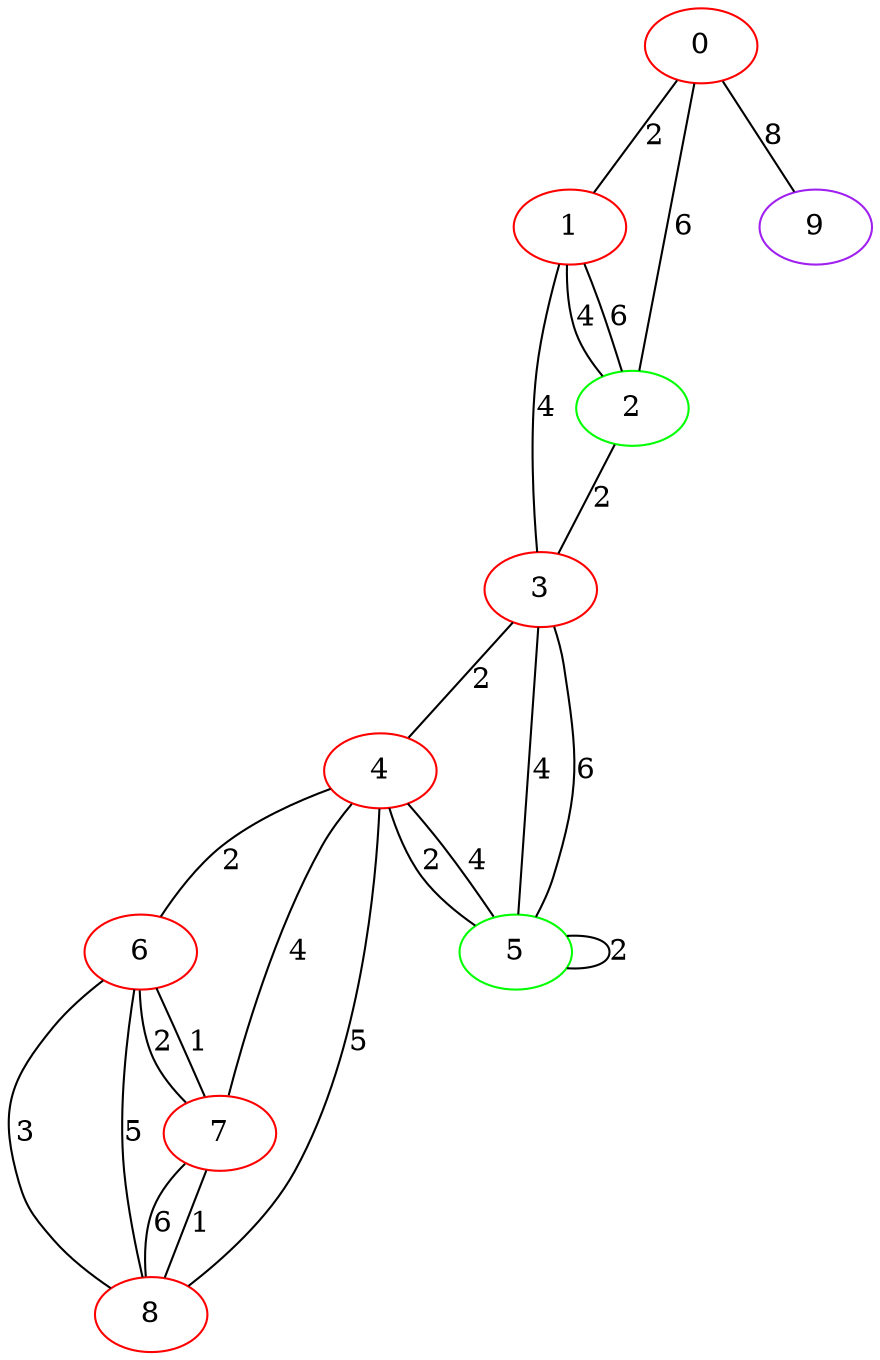 graph "" {
0 [color=red, weight=1];
1 [color=red, weight=1];
2 [color=green, weight=2];
3 [color=red, weight=1];
4 [color=red, weight=1];
5 [color=green, weight=2];
6 [color=red, weight=1];
7 [color=red, weight=1];
8 [color=red, weight=1];
9 [color=purple, weight=4];
0 -- 1  [key=0, label=2];
0 -- 2  [key=0, label=6];
0 -- 9  [key=0, label=8];
1 -- 2  [key=0, label=6];
1 -- 2  [key=1, label=4];
1 -- 3  [key=0, label=4];
2 -- 3  [key=0, label=2];
3 -- 4  [key=0, label=2];
3 -- 5  [key=0, label=4];
3 -- 5  [key=1, label=6];
4 -- 8  [key=0, label=5];
4 -- 5  [key=0, label=2];
4 -- 5  [key=1, label=4];
4 -- 6  [key=0, label=2];
4 -- 7  [key=0, label=4];
5 -- 5  [key=0, label=2];
6 -- 8  [key=0, label=3];
6 -- 8  [key=1, label=5];
6 -- 7  [key=0, label=2];
6 -- 7  [key=1, label=1];
7 -- 8  [key=0, label=1];
7 -- 8  [key=1, label=6];
}
